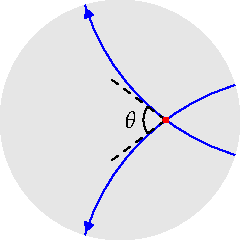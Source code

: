 settings.tex="pdflatex";

texpreamble("\usepackage{amsmath}
\usepackage{amsthm,amssymb}
\usepackage{mathpazo}
\usepackage[svgnames]{xcolor}
");
import graph;

size(120);

real a=1.5;

pair P=(a-sqrt(a^2-1),0);


fill(unitcircle,0.2grey+0.8white);
draw(shift((a,a))*scale(sqrt(2a^2-1))*reverse(unitcircle),blue,ArcArrow(Relative(0.45)));
draw(shift((a,-a))*scale(sqrt(2a^2-1))*unitcircle,blue,ArcArrow(Relative(0.45)));

clip(unitcircle);

pair up=(-a,sqrt(a^2-1));
pair dn=(-a,-sqrt(a^2-1));

draw(P--P+0.3*up,dashed);
draw(P--P+0.3*dn,dashed);

dot(P,red);

draw("$\theta$",arc(P,P+0.1*up,P+0.1*dn));
